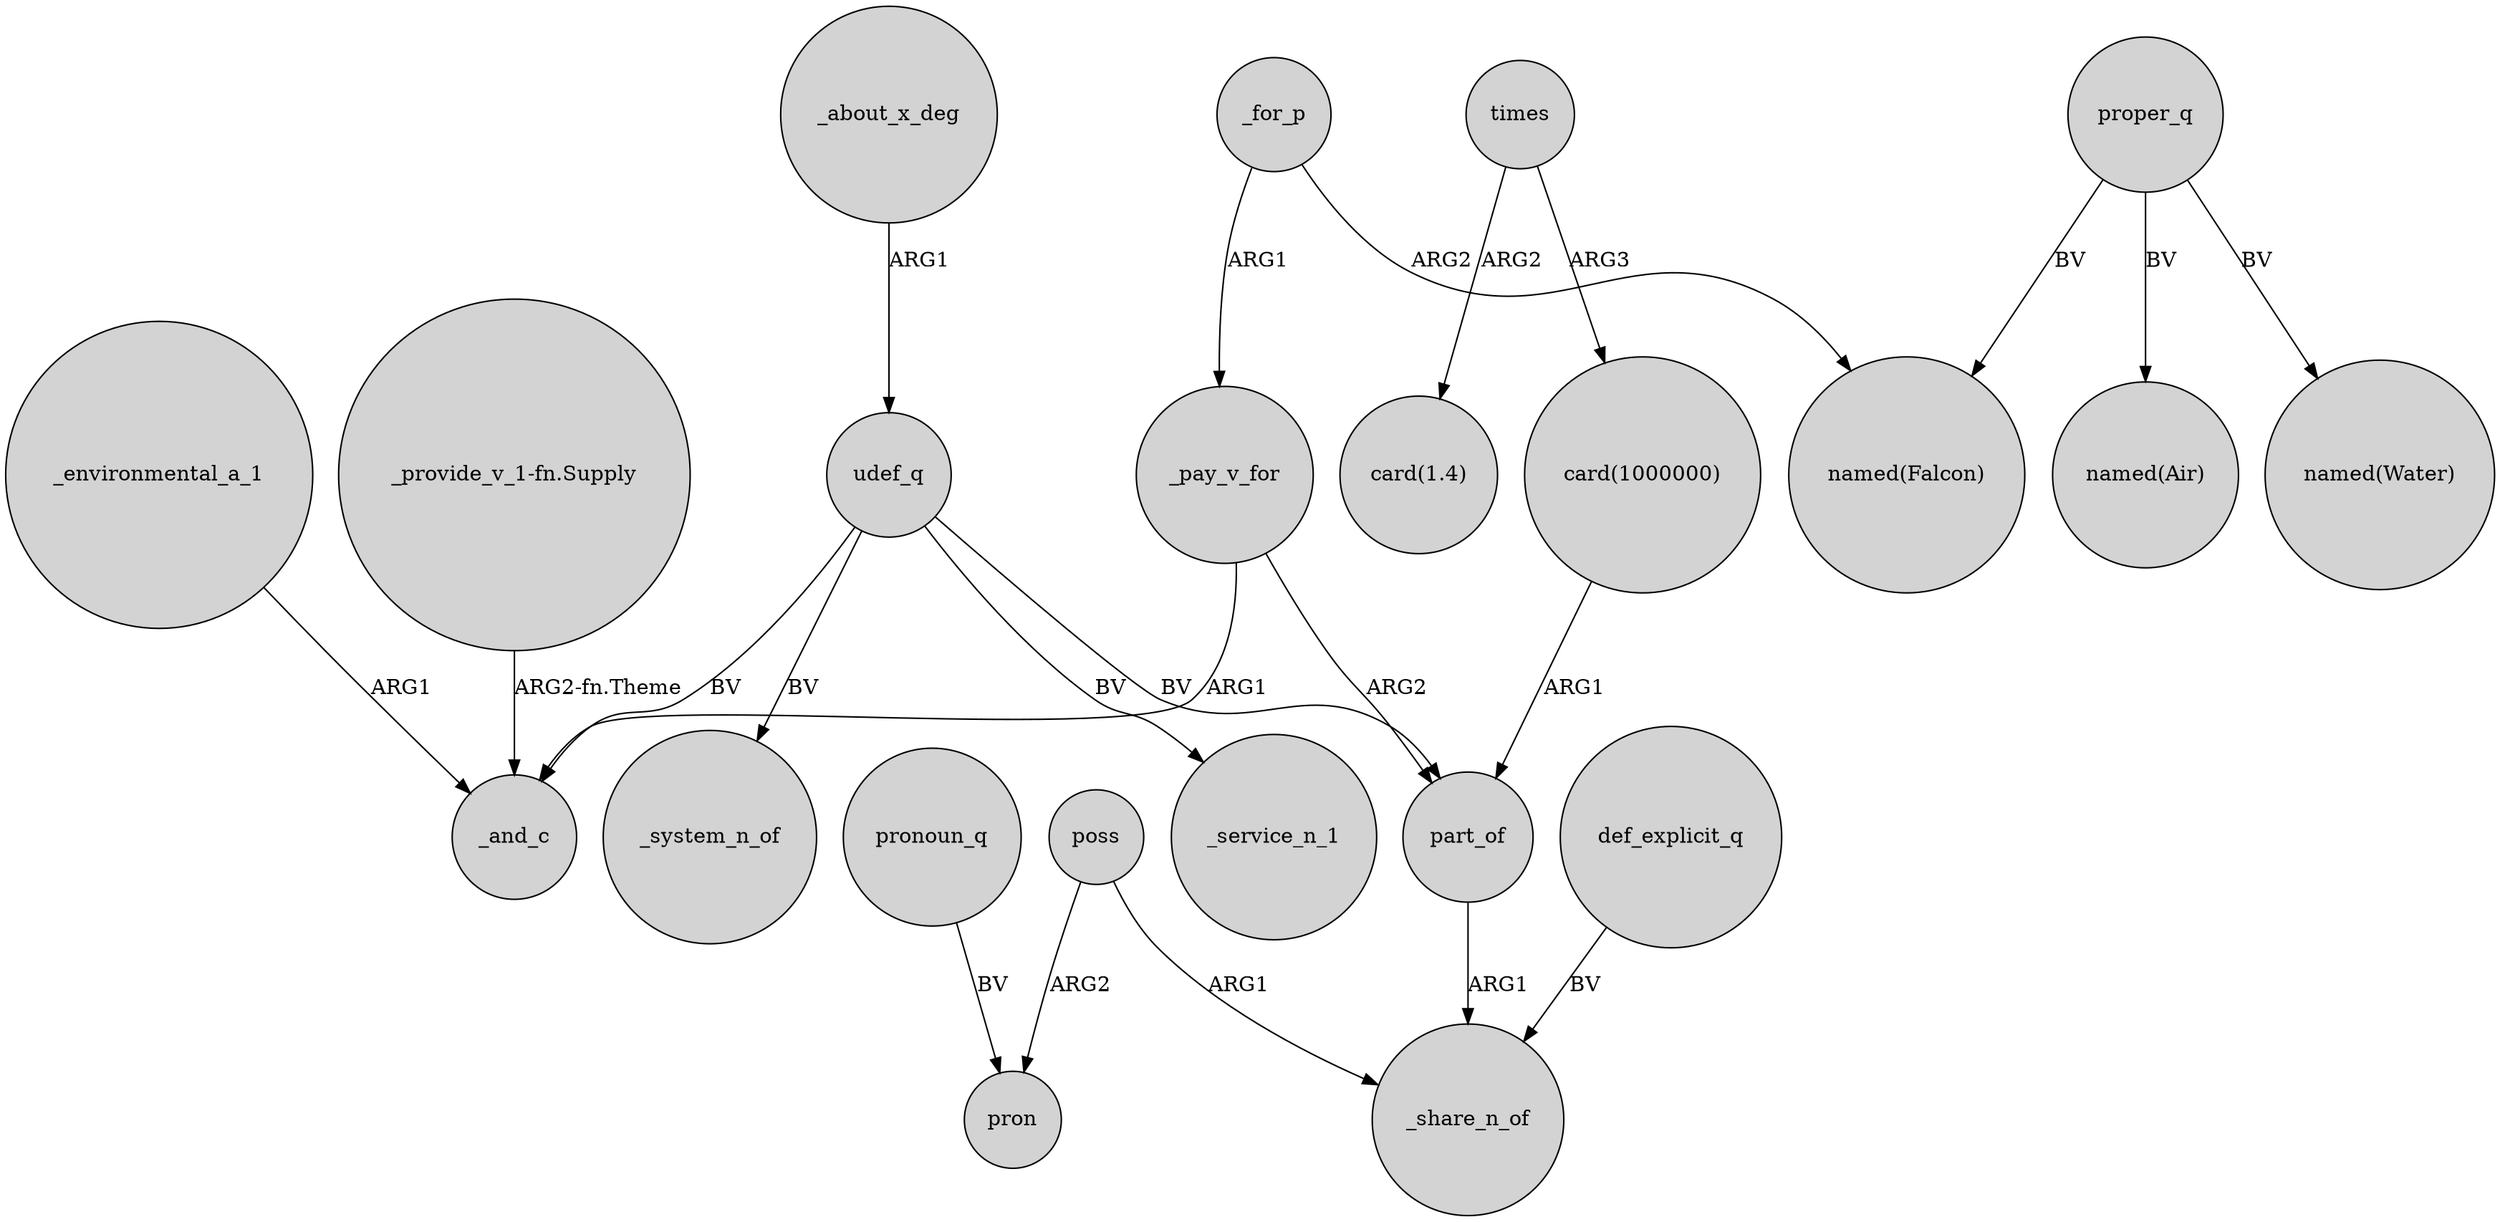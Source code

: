 digraph {
	node [shape=circle style=filled]
	_environmental_a_1 -> _and_c [label=ARG1]
	proper_q -> "named(Water)" [label=BV]
	udef_q -> part_of [label=BV]
	poss -> pron [label=ARG2]
	_for_p -> _pay_v_for [label=ARG1]
	_pay_v_for -> part_of [label=ARG2]
	times -> "card(1.4)" [label=ARG2]
	proper_q -> "named(Air)" [label=BV]
	_pay_v_for -> _and_c [label=ARG1]
	udef_q -> _system_n_of [label=BV]
	"_provide_v_1-fn.Supply" -> _and_c [label="ARG2-fn.Theme"]
	_about_x_deg -> udef_q [label=ARG1]
	pronoun_q -> pron [label=BV]
	udef_q -> _service_n_1 [label=BV]
	times -> "card(1000000)" [label=ARG3]
	proper_q -> "named(Falcon)" [label=BV]
	udef_q -> _and_c [label=BV]
	poss -> _share_n_of [label=ARG1]
	part_of -> _share_n_of [label=ARG1]
	"card(1000000)" -> part_of [label=ARG1]
	def_explicit_q -> _share_n_of [label=BV]
	_for_p -> "named(Falcon)" [label=ARG2]
}
